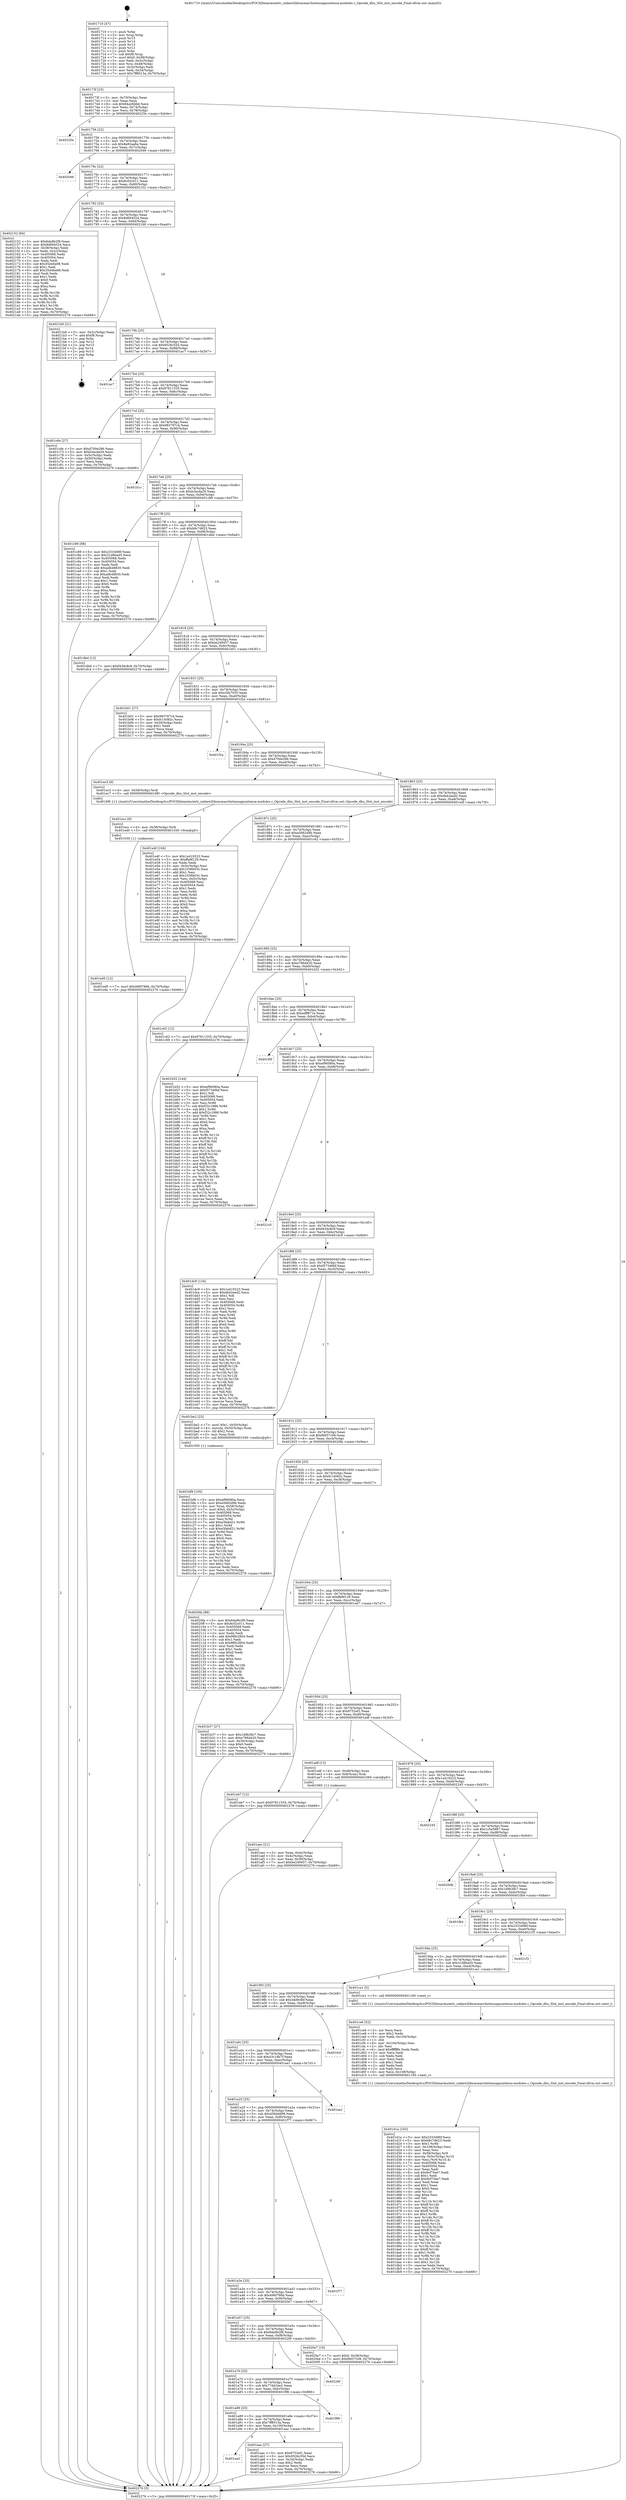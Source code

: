 digraph "0x401710" {
  label = "0x401710 (/mnt/c/Users/mathe/Desktop/tcc/POCII/binaries/extr_radare2librasmarchxtensagnuxtensa-modules.c_Opcode_dhu_Slot_inst_encode_Final-ollvm.out::main(0))"
  labelloc = "t"
  node[shape=record]

  Entry [label="",width=0.3,height=0.3,shape=circle,fillcolor=black,style=filled]
  "0x40173f" [label="{
     0x40173f [23]\l
     | [instrs]\l
     &nbsp;&nbsp;0x40173f \<+3\>: mov -0x70(%rbp),%eax\l
     &nbsp;&nbsp;0x401742 \<+2\>: mov %eax,%ecx\l
     &nbsp;&nbsp;0x401744 \<+6\>: sub $0x84a26bbd,%ecx\l
     &nbsp;&nbsp;0x40174a \<+3\>: mov %eax,-0x74(%rbp)\l
     &nbsp;&nbsp;0x40174d \<+3\>: mov %ecx,-0x78(%rbp)\l
     &nbsp;&nbsp;0x401750 \<+6\>: je 000000000040225e \<main+0xb4e\>\l
  }"]
  "0x40225e" [label="{
     0x40225e\l
  }", style=dashed]
  "0x401756" [label="{
     0x401756 [22]\l
     | [instrs]\l
     &nbsp;&nbsp;0x401756 \<+5\>: jmp 000000000040175b \<main+0x4b\>\l
     &nbsp;&nbsp;0x40175b \<+3\>: mov -0x74(%rbp),%eax\l
     &nbsp;&nbsp;0x40175e \<+5\>: sub $0x8a92aa8a,%eax\l
     &nbsp;&nbsp;0x401763 \<+3\>: mov %eax,-0x7c(%rbp)\l
     &nbsp;&nbsp;0x401766 \<+6\>: je 0000000000402046 \<main+0x936\>\l
  }"]
  Exit [label="",width=0.3,height=0.3,shape=circle,fillcolor=black,style=filled,peripheries=2]
  "0x402046" [label="{
     0x402046\l
  }", style=dashed]
  "0x40176c" [label="{
     0x40176c [22]\l
     | [instrs]\l
     &nbsp;&nbsp;0x40176c \<+5\>: jmp 0000000000401771 \<main+0x61\>\l
     &nbsp;&nbsp;0x401771 \<+3\>: mov -0x74(%rbp),%eax\l
     &nbsp;&nbsp;0x401774 \<+5\>: sub $0x8c02c011,%eax\l
     &nbsp;&nbsp;0x401779 \<+3\>: mov %eax,-0x80(%rbp)\l
     &nbsp;&nbsp;0x40177c \<+6\>: je 0000000000402152 \<main+0xa42\>\l
  }"]
  "0x401ed5" [label="{
     0x401ed5 [12]\l
     | [instrs]\l
     &nbsp;&nbsp;0x401ed5 \<+7\>: movl $0x496f786b,-0x70(%rbp)\l
     &nbsp;&nbsp;0x401edc \<+5\>: jmp 0000000000402276 \<main+0xb66\>\l
  }"]
  "0x402152" [label="{
     0x402152 [94]\l
     | [instrs]\l
     &nbsp;&nbsp;0x402152 \<+5\>: mov $0x6da9b2f9,%eax\l
     &nbsp;&nbsp;0x402157 \<+5\>: mov $0x8d694524,%ecx\l
     &nbsp;&nbsp;0x40215c \<+3\>: mov -0x38(%rbp),%edx\l
     &nbsp;&nbsp;0x40215f \<+3\>: mov %edx,-0x2c(%rbp)\l
     &nbsp;&nbsp;0x402162 \<+7\>: mov 0x405068,%edx\l
     &nbsp;&nbsp;0x402169 \<+7\>: mov 0x405054,%esi\l
     &nbsp;&nbsp;0x402170 \<+2\>: mov %edx,%edi\l
     &nbsp;&nbsp;0x402172 \<+6\>: sub $0x35d46a98,%edi\l
     &nbsp;&nbsp;0x402178 \<+3\>: sub $0x1,%edi\l
     &nbsp;&nbsp;0x40217b \<+6\>: add $0x35d46a98,%edi\l
     &nbsp;&nbsp;0x402181 \<+3\>: imul %edi,%edx\l
     &nbsp;&nbsp;0x402184 \<+3\>: and $0x1,%edx\l
     &nbsp;&nbsp;0x402187 \<+3\>: cmp $0x0,%edx\l
     &nbsp;&nbsp;0x40218a \<+4\>: sete %r8b\l
     &nbsp;&nbsp;0x40218e \<+3\>: cmp $0xa,%esi\l
     &nbsp;&nbsp;0x402191 \<+4\>: setl %r9b\l
     &nbsp;&nbsp;0x402195 \<+3\>: mov %r8b,%r10b\l
     &nbsp;&nbsp;0x402198 \<+3\>: and %r9b,%r10b\l
     &nbsp;&nbsp;0x40219b \<+3\>: xor %r9b,%r8b\l
     &nbsp;&nbsp;0x40219e \<+3\>: or %r8b,%r10b\l
     &nbsp;&nbsp;0x4021a1 \<+4\>: test $0x1,%r10b\l
     &nbsp;&nbsp;0x4021a5 \<+3\>: cmovne %ecx,%eax\l
     &nbsp;&nbsp;0x4021a8 \<+3\>: mov %eax,-0x70(%rbp)\l
     &nbsp;&nbsp;0x4021ab \<+5\>: jmp 0000000000402276 \<main+0xb66\>\l
  }"]
  "0x401782" [label="{
     0x401782 [25]\l
     | [instrs]\l
     &nbsp;&nbsp;0x401782 \<+5\>: jmp 0000000000401787 \<main+0x77\>\l
     &nbsp;&nbsp;0x401787 \<+3\>: mov -0x74(%rbp),%eax\l
     &nbsp;&nbsp;0x40178a \<+5\>: sub $0x8d694524,%eax\l
     &nbsp;&nbsp;0x40178f \<+6\>: mov %eax,-0x84(%rbp)\l
     &nbsp;&nbsp;0x401795 \<+6\>: je 00000000004021b0 \<main+0xaa0\>\l
  }"]
  "0x401ecc" [label="{
     0x401ecc [9]\l
     | [instrs]\l
     &nbsp;&nbsp;0x401ecc \<+4\>: mov -0x58(%rbp),%rdi\l
     &nbsp;&nbsp;0x401ed0 \<+5\>: call 0000000000401030 \<free@plt\>\l
     | [calls]\l
     &nbsp;&nbsp;0x401030 \{1\} (unknown)\l
  }"]
  "0x4021b0" [label="{
     0x4021b0 [21]\l
     | [instrs]\l
     &nbsp;&nbsp;0x4021b0 \<+3\>: mov -0x2c(%rbp),%eax\l
     &nbsp;&nbsp;0x4021b3 \<+7\>: add $0xf8,%rsp\l
     &nbsp;&nbsp;0x4021ba \<+1\>: pop %rbx\l
     &nbsp;&nbsp;0x4021bb \<+2\>: pop %r12\l
     &nbsp;&nbsp;0x4021bd \<+2\>: pop %r13\l
     &nbsp;&nbsp;0x4021bf \<+2\>: pop %r14\l
     &nbsp;&nbsp;0x4021c1 \<+2\>: pop %r15\l
     &nbsp;&nbsp;0x4021c3 \<+1\>: pop %rbp\l
     &nbsp;&nbsp;0x4021c4 \<+1\>: ret\l
  }"]
  "0x40179b" [label="{
     0x40179b [25]\l
     | [instrs]\l
     &nbsp;&nbsp;0x40179b \<+5\>: jmp 00000000004017a0 \<main+0x90\>\l
     &nbsp;&nbsp;0x4017a0 \<+3\>: mov -0x74(%rbp),%eax\l
     &nbsp;&nbsp;0x4017a3 \<+5\>: sub $0x9526c55d,%eax\l
     &nbsp;&nbsp;0x4017a8 \<+6\>: mov %eax,-0x88(%rbp)\l
     &nbsp;&nbsp;0x4017ae \<+6\>: je 0000000000401ac7 \<main+0x3b7\>\l
  }"]
  "0x401d1a" [label="{
     0x401d1a [163]\l
     | [instrs]\l
     &nbsp;&nbsp;0x401d1a \<+5\>: mov $0x2333496f,%ecx\l
     &nbsp;&nbsp;0x401d1f \<+5\>: mov $0xb8c7d623,%edx\l
     &nbsp;&nbsp;0x401d24 \<+3\>: mov $0x1,%r8b\l
     &nbsp;&nbsp;0x401d27 \<+6\>: mov -0x108(%rbp),%esi\l
     &nbsp;&nbsp;0x401d2d \<+3\>: imul %eax,%esi\l
     &nbsp;&nbsp;0x401d30 \<+4\>: mov -0x58(%rbp),%r9\l
     &nbsp;&nbsp;0x401d34 \<+4\>: movslq -0x5c(%rbp),%r10\l
     &nbsp;&nbsp;0x401d38 \<+4\>: mov %esi,(%r9,%r10,4)\l
     &nbsp;&nbsp;0x401d3c \<+7\>: mov 0x405068,%eax\l
     &nbsp;&nbsp;0x401d43 \<+7\>: mov 0x405054,%esi\l
     &nbsp;&nbsp;0x401d4a \<+2\>: mov %eax,%edi\l
     &nbsp;&nbsp;0x401d4c \<+6\>: sub $0x9cf75ee7,%edi\l
     &nbsp;&nbsp;0x401d52 \<+3\>: sub $0x1,%edi\l
     &nbsp;&nbsp;0x401d55 \<+6\>: add $0x9cf75ee7,%edi\l
     &nbsp;&nbsp;0x401d5b \<+3\>: imul %edi,%eax\l
     &nbsp;&nbsp;0x401d5e \<+3\>: and $0x1,%eax\l
     &nbsp;&nbsp;0x401d61 \<+3\>: cmp $0x0,%eax\l
     &nbsp;&nbsp;0x401d64 \<+4\>: sete %r11b\l
     &nbsp;&nbsp;0x401d68 \<+3\>: cmp $0xa,%esi\l
     &nbsp;&nbsp;0x401d6b \<+3\>: setl %bl\l
     &nbsp;&nbsp;0x401d6e \<+3\>: mov %r11b,%r14b\l
     &nbsp;&nbsp;0x401d71 \<+4\>: xor $0xff,%r14b\l
     &nbsp;&nbsp;0x401d75 \<+3\>: mov %bl,%r15b\l
     &nbsp;&nbsp;0x401d78 \<+4\>: xor $0xff,%r15b\l
     &nbsp;&nbsp;0x401d7c \<+4\>: xor $0x1,%r8b\l
     &nbsp;&nbsp;0x401d80 \<+3\>: mov %r14b,%r12b\l
     &nbsp;&nbsp;0x401d83 \<+4\>: and $0xff,%r12b\l
     &nbsp;&nbsp;0x401d87 \<+3\>: and %r8b,%r11b\l
     &nbsp;&nbsp;0x401d8a \<+3\>: mov %r15b,%r13b\l
     &nbsp;&nbsp;0x401d8d \<+4\>: and $0xff,%r13b\l
     &nbsp;&nbsp;0x401d91 \<+3\>: and %r8b,%bl\l
     &nbsp;&nbsp;0x401d94 \<+3\>: or %r11b,%r12b\l
     &nbsp;&nbsp;0x401d97 \<+3\>: or %bl,%r13b\l
     &nbsp;&nbsp;0x401d9a \<+3\>: xor %r13b,%r12b\l
     &nbsp;&nbsp;0x401d9d \<+3\>: or %r15b,%r14b\l
     &nbsp;&nbsp;0x401da0 \<+4\>: xor $0xff,%r14b\l
     &nbsp;&nbsp;0x401da4 \<+4\>: or $0x1,%r8b\l
     &nbsp;&nbsp;0x401da8 \<+3\>: and %r8b,%r14b\l
     &nbsp;&nbsp;0x401dab \<+3\>: or %r14b,%r12b\l
     &nbsp;&nbsp;0x401dae \<+4\>: test $0x1,%r12b\l
     &nbsp;&nbsp;0x401db2 \<+3\>: cmovne %edx,%ecx\l
     &nbsp;&nbsp;0x401db5 \<+3\>: mov %ecx,-0x70(%rbp)\l
     &nbsp;&nbsp;0x401db8 \<+5\>: jmp 0000000000402276 \<main+0xb66\>\l
  }"]
  "0x401ac7" [label="{
     0x401ac7\l
  }", style=dashed]
  "0x4017b4" [label="{
     0x4017b4 [25]\l
     | [instrs]\l
     &nbsp;&nbsp;0x4017b4 \<+5\>: jmp 00000000004017b9 \<main+0xa9\>\l
     &nbsp;&nbsp;0x4017b9 \<+3\>: mov -0x74(%rbp),%eax\l
     &nbsp;&nbsp;0x4017bc \<+5\>: sub $0x97811535,%eax\l
     &nbsp;&nbsp;0x4017c1 \<+6\>: mov %eax,-0x8c(%rbp)\l
     &nbsp;&nbsp;0x4017c7 \<+6\>: je 0000000000401c6e \<main+0x55e\>\l
  }"]
  "0x401ce6" [label="{
     0x401ce6 [52]\l
     | [instrs]\l
     &nbsp;&nbsp;0x401ce6 \<+2\>: xor %ecx,%ecx\l
     &nbsp;&nbsp;0x401ce8 \<+5\>: mov $0x2,%edx\l
     &nbsp;&nbsp;0x401ced \<+6\>: mov %edx,-0x104(%rbp)\l
     &nbsp;&nbsp;0x401cf3 \<+1\>: cltd\l
     &nbsp;&nbsp;0x401cf4 \<+6\>: mov -0x104(%rbp),%esi\l
     &nbsp;&nbsp;0x401cfa \<+2\>: idiv %esi\l
     &nbsp;&nbsp;0x401cfc \<+6\>: imul $0xfffffffe,%edx,%edx\l
     &nbsp;&nbsp;0x401d02 \<+2\>: mov %ecx,%edi\l
     &nbsp;&nbsp;0x401d04 \<+2\>: sub %edx,%edi\l
     &nbsp;&nbsp;0x401d06 \<+2\>: mov %ecx,%edx\l
     &nbsp;&nbsp;0x401d08 \<+3\>: sub $0x1,%edx\l
     &nbsp;&nbsp;0x401d0b \<+2\>: add %edx,%edi\l
     &nbsp;&nbsp;0x401d0d \<+2\>: sub %edi,%ecx\l
     &nbsp;&nbsp;0x401d0f \<+6\>: mov %ecx,-0x108(%rbp)\l
     &nbsp;&nbsp;0x401d15 \<+5\>: call 0000000000401160 \<next_i\>\l
     | [calls]\l
     &nbsp;&nbsp;0x401160 \{1\} (/mnt/c/Users/mathe/Desktop/tcc/POCII/binaries/extr_radare2librasmarchxtensagnuxtensa-modules.c_Opcode_dhu_Slot_inst_encode_Final-ollvm.out::next_i)\l
  }"]
  "0x401c6e" [label="{
     0x401c6e [27]\l
     | [instrs]\l
     &nbsp;&nbsp;0x401c6e \<+5\>: mov $0xd700e286,%eax\l
     &nbsp;&nbsp;0x401c73 \<+5\>: mov $0xb3acda29,%ecx\l
     &nbsp;&nbsp;0x401c78 \<+3\>: mov -0x5c(%rbp),%edx\l
     &nbsp;&nbsp;0x401c7b \<+3\>: cmp -0x50(%rbp),%edx\l
     &nbsp;&nbsp;0x401c7e \<+3\>: cmovl %ecx,%eax\l
     &nbsp;&nbsp;0x401c81 \<+3\>: mov %eax,-0x70(%rbp)\l
     &nbsp;&nbsp;0x401c84 \<+5\>: jmp 0000000000402276 \<main+0xb66\>\l
  }"]
  "0x4017cd" [label="{
     0x4017cd [25]\l
     | [instrs]\l
     &nbsp;&nbsp;0x4017cd \<+5\>: jmp 00000000004017d2 \<main+0xc2\>\l
     &nbsp;&nbsp;0x4017d2 \<+3\>: mov -0x74(%rbp),%eax\l
     &nbsp;&nbsp;0x4017d5 \<+5\>: sub $0x983787c4,%eax\l
     &nbsp;&nbsp;0x4017da \<+6\>: mov %eax,-0x90(%rbp)\l
     &nbsp;&nbsp;0x4017e0 \<+6\>: je 0000000000401b1c \<main+0x40c\>\l
  }"]
  "0x401bf9" [label="{
     0x401bf9 [105]\l
     | [instrs]\l
     &nbsp;&nbsp;0x401bf9 \<+5\>: mov $0xef96080a,%ecx\l
     &nbsp;&nbsp;0x401bfe \<+5\>: mov $0xe5682d9b,%edx\l
     &nbsp;&nbsp;0x401c03 \<+4\>: mov %rax,-0x58(%rbp)\l
     &nbsp;&nbsp;0x401c07 \<+7\>: movl $0x0,-0x5c(%rbp)\l
     &nbsp;&nbsp;0x401c0e \<+7\>: mov 0x405068,%esi\l
     &nbsp;&nbsp;0x401c15 \<+8\>: mov 0x405054,%r8d\l
     &nbsp;&nbsp;0x401c1d \<+3\>: mov %esi,%r9d\l
     &nbsp;&nbsp;0x401c20 \<+7\>: add $0xe3fabd21,%r9d\l
     &nbsp;&nbsp;0x401c27 \<+4\>: sub $0x1,%r9d\l
     &nbsp;&nbsp;0x401c2b \<+7\>: sub $0xe3fabd21,%r9d\l
     &nbsp;&nbsp;0x401c32 \<+4\>: imul %r9d,%esi\l
     &nbsp;&nbsp;0x401c36 \<+3\>: and $0x1,%esi\l
     &nbsp;&nbsp;0x401c39 \<+3\>: cmp $0x0,%esi\l
     &nbsp;&nbsp;0x401c3c \<+4\>: sete %r10b\l
     &nbsp;&nbsp;0x401c40 \<+4\>: cmp $0xa,%r8d\l
     &nbsp;&nbsp;0x401c44 \<+4\>: setl %r11b\l
     &nbsp;&nbsp;0x401c48 \<+3\>: mov %r10b,%bl\l
     &nbsp;&nbsp;0x401c4b \<+3\>: and %r11b,%bl\l
     &nbsp;&nbsp;0x401c4e \<+3\>: xor %r11b,%r10b\l
     &nbsp;&nbsp;0x401c51 \<+3\>: or %r10b,%bl\l
     &nbsp;&nbsp;0x401c54 \<+3\>: test $0x1,%bl\l
     &nbsp;&nbsp;0x401c57 \<+3\>: cmovne %edx,%ecx\l
     &nbsp;&nbsp;0x401c5a \<+3\>: mov %ecx,-0x70(%rbp)\l
     &nbsp;&nbsp;0x401c5d \<+5\>: jmp 0000000000402276 \<main+0xb66\>\l
  }"]
  "0x401b1c" [label="{
     0x401b1c\l
  }", style=dashed]
  "0x4017e6" [label="{
     0x4017e6 [25]\l
     | [instrs]\l
     &nbsp;&nbsp;0x4017e6 \<+5\>: jmp 00000000004017eb \<main+0xdb\>\l
     &nbsp;&nbsp;0x4017eb \<+3\>: mov -0x74(%rbp),%eax\l
     &nbsp;&nbsp;0x4017ee \<+5\>: sub $0xb3acda29,%eax\l
     &nbsp;&nbsp;0x4017f3 \<+6\>: mov %eax,-0x94(%rbp)\l
     &nbsp;&nbsp;0x4017f9 \<+6\>: je 0000000000401c89 \<main+0x579\>\l
  }"]
  "0x401aec" [label="{
     0x401aec [21]\l
     | [instrs]\l
     &nbsp;&nbsp;0x401aec \<+3\>: mov %eax,-0x4c(%rbp)\l
     &nbsp;&nbsp;0x401aef \<+3\>: mov -0x4c(%rbp),%eax\l
     &nbsp;&nbsp;0x401af2 \<+3\>: mov %eax,-0x30(%rbp)\l
     &nbsp;&nbsp;0x401af5 \<+7\>: movl $0xbe249457,-0x70(%rbp)\l
     &nbsp;&nbsp;0x401afc \<+5\>: jmp 0000000000402276 \<main+0xb66\>\l
  }"]
  "0x401c89" [label="{
     0x401c89 [88]\l
     | [instrs]\l
     &nbsp;&nbsp;0x401c89 \<+5\>: mov $0x2333496f,%eax\l
     &nbsp;&nbsp;0x401c8e \<+5\>: mov $0x31d8ba45,%ecx\l
     &nbsp;&nbsp;0x401c93 \<+7\>: mov 0x405068,%edx\l
     &nbsp;&nbsp;0x401c9a \<+7\>: mov 0x405054,%esi\l
     &nbsp;&nbsp;0x401ca1 \<+2\>: mov %edx,%edi\l
     &nbsp;&nbsp;0x401ca3 \<+6\>: add $0xadb48830,%edi\l
     &nbsp;&nbsp;0x401ca9 \<+3\>: sub $0x1,%edi\l
     &nbsp;&nbsp;0x401cac \<+6\>: sub $0xadb48830,%edi\l
     &nbsp;&nbsp;0x401cb2 \<+3\>: imul %edi,%edx\l
     &nbsp;&nbsp;0x401cb5 \<+3\>: and $0x1,%edx\l
     &nbsp;&nbsp;0x401cb8 \<+3\>: cmp $0x0,%edx\l
     &nbsp;&nbsp;0x401cbb \<+4\>: sete %r8b\l
     &nbsp;&nbsp;0x401cbf \<+3\>: cmp $0xa,%esi\l
     &nbsp;&nbsp;0x401cc2 \<+4\>: setl %r9b\l
     &nbsp;&nbsp;0x401cc6 \<+3\>: mov %r8b,%r10b\l
     &nbsp;&nbsp;0x401cc9 \<+3\>: and %r9b,%r10b\l
     &nbsp;&nbsp;0x401ccc \<+3\>: xor %r9b,%r8b\l
     &nbsp;&nbsp;0x401ccf \<+3\>: or %r8b,%r10b\l
     &nbsp;&nbsp;0x401cd2 \<+4\>: test $0x1,%r10b\l
     &nbsp;&nbsp;0x401cd6 \<+3\>: cmovne %ecx,%eax\l
     &nbsp;&nbsp;0x401cd9 \<+3\>: mov %eax,-0x70(%rbp)\l
     &nbsp;&nbsp;0x401cdc \<+5\>: jmp 0000000000402276 \<main+0xb66\>\l
  }"]
  "0x4017ff" [label="{
     0x4017ff [25]\l
     | [instrs]\l
     &nbsp;&nbsp;0x4017ff \<+5\>: jmp 0000000000401804 \<main+0xf4\>\l
     &nbsp;&nbsp;0x401804 \<+3\>: mov -0x74(%rbp),%eax\l
     &nbsp;&nbsp;0x401807 \<+5\>: sub $0xb8c7d623,%eax\l
     &nbsp;&nbsp;0x40180c \<+6\>: mov %eax,-0x98(%rbp)\l
     &nbsp;&nbsp;0x401812 \<+6\>: je 0000000000401dbd \<main+0x6ad\>\l
  }"]
  "0x401710" [label="{
     0x401710 [47]\l
     | [instrs]\l
     &nbsp;&nbsp;0x401710 \<+1\>: push %rbp\l
     &nbsp;&nbsp;0x401711 \<+3\>: mov %rsp,%rbp\l
     &nbsp;&nbsp;0x401714 \<+2\>: push %r15\l
     &nbsp;&nbsp;0x401716 \<+2\>: push %r14\l
     &nbsp;&nbsp;0x401718 \<+2\>: push %r13\l
     &nbsp;&nbsp;0x40171a \<+2\>: push %r12\l
     &nbsp;&nbsp;0x40171c \<+1\>: push %rbx\l
     &nbsp;&nbsp;0x40171d \<+7\>: sub $0xf8,%rsp\l
     &nbsp;&nbsp;0x401724 \<+7\>: movl $0x0,-0x38(%rbp)\l
     &nbsp;&nbsp;0x40172b \<+3\>: mov %edi,-0x3c(%rbp)\l
     &nbsp;&nbsp;0x40172e \<+4\>: mov %rsi,-0x48(%rbp)\l
     &nbsp;&nbsp;0x401732 \<+3\>: mov -0x3c(%rbp),%edi\l
     &nbsp;&nbsp;0x401735 \<+3\>: mov %edi,-0x34(%rbp)\l
     &nbsp;&nbsp;0x401738 \<+7\>: movl $0x7ff8013a,-0x70(%rbp)\l
  }"]
  "0x401dbd" [label="{
     0x401dbd [12]\l
     | [instrs]\l
     &nbsp;&nbsp;0x401dbd \<+7\>: movl $0xf43dc8c9,-0x70(%rbp)\l
     &nbsp;&nbsp;0x401dc4 \<+5\>: jmp 0000000000402276 \<main+0xb66\>\l
  }"]
  "0x401818" [label="{
     0x401818 [25]\l
     | [instrs]\l
     &nbsp;&nbsp;0x401818 \<+5\>: jmp 000000000040181d \<main+0x10d\>\l
     &nbsp;&nbsp;0x40181d \<+3\>: mov -0x74(%rbp),%eax\l
     &nbsp;&nbsp;0x401820 \<+5\>: sub $0xbe249457,%eax\l
     &nbsp;&nbsp;0x401825 \<+6\>: mov %eax,-0x9c(%rbp)\l
     &nbsp;&nbsp;0x40182b \<+6\>: je 0000000000401b01 \<main+0x3f1\>\l
  }"]
  "0x402276" [label="{
     0x402276 [5]\l
     | [instrs]\l
     &nbsp;&nbsp;0x402276 \<+5\>: jmp 000000000040173f \<main+0x2f\>\l
  }"]
  "0x401b01" [label="{
     0x401b01 [27]\l
     | [instrs]\l
     &nbsp;&nbsp;0x401b01 \<+5\>: mov $0x983787c4,%eax\l
     &nbsp;&nbsp;0x401b06 \<+5\>: mov $0xfc14082c,%ecx\l
     &nbsp;&nbsp;0x401b0b \<+3\>: mov -0x30(%rbp),%edx\l
     &nbsp;&nbsp;0x401b0e \<+3\>: cmp $0x1,%edx\l
     &nbsp;&nbsp;0x401b11 \<+3\>: cmovl %ecx,%eax\l
     &nbsp;&nbsp;0x401b14 \<+3\>: mov %eax,-0x70(%rbp)\l
     &nbsp;&nbsp;0x401b17 \<+5\>: jmp 0000000000402276 \<main+0xb66\>\l
  }"]
  "0x401831" [label="{
     0x401831 [25]\l
     | [instrs]\l
     &nbsp;&nbsp;0x401831 \<+5\>: jmp 0000000000401836 \<main+0x126\>\l
     &nbsp;&nbsp;0x401836 \<+3\>: mov -0x74(%rbp),%eax\l
     &nbsp;&nbsp;0x401839 \<+5\>: sub $0xc5fa7035,%eax\l
     &nbsp;&nbsp;0x40183e \<+6\>: mov %eax,-0xa0(%rbp)\l
     &nbsp;&nbsp;0x401844 \<+6\>: je 0000000000401f2a \<main+0x81a\>\l
  }"]
  "0x401aa2" [label="{
     0x401aa2\l
  }", style=dashed]
  "0x401f2a" [label="{
     0x401f2a\l
  }", style=dashed]
  "0x40184a" [label="{
     0x40184a [25]\l
     | [instrs]\l
     &nbsp;&nbsp;0x40184a \<+5\>: jmp 000000000040184f \<main+0x13f\>\l
     &nbsp;&nbsp;0x40184f \<+3\>: mov -0x74(%rbp),%eax\l
     &nbsp;&nbsp;0x401852 \<+5\>: sub $0xd700e286,%eax\l
     &nbsp;&nbsp;0x401857 \<+6\>: mov %eax,-0xa4(%rbp)\l
     &nbsp;&nbsp;0x40185d \<+6\>: je 0000000000401ec3 \<main+0x7b3\>\l
  }"]
  "0x401aac" [label="{
     0x401aac [27]\l
     | [instrs]\l
     &nbsp;&nbsp;0x401aac \<+5\>: mov $0x8752ef1,%eax\l
     &nbsp;&nbsp;0x401ab1 \<+5\>: mov $0x9526c55d,%ecx\l
     &nbsp;&nbsp;0x401ab6 \<+3\>: mov -0x34(%rbp),%edx\l
     &nbsp;&nbsp;0x401ab9 \<+3\>: cmp $0x2,%edx\l
     &nbsp;&nbsp;0x401abc \<+3\>: cmovne %ecx,%eax\l
     &nbsp;&nbsp;0x401abf \<+3\>: mov %eax,-0x70(%rbp)\l
     &nbsp;&nbsp;0x401ac2 \<+5\>: jmp 0000000000402276 \<main+0xb66\>\l
  }"]
  "0x401ec3" [label="{
     0x401ec3 [9]\l
     | [instrs]\l
     &nbsp;&nbsp;0x401ec3 \<+4\>: mov -0x58(%rbp),%rdi\l
     &nbsp;&nbsp;0x401ec7 \<+5\>: call 00000000004016f0 \<Opcode_dhu_Slot_inst_encode\>\l
     | [calls]\l
     &nbsp;&nbsp;0x4016f0 \{1\} (/mnt/c/Users/mathe/Desktop/tcc/POCII/binaries/extr_radare2librasmarchxtensagnuxtensa-modules.c_Opcode_dhu_Slot_inst_encode_Final-ollvm.out::Opcode_dhu_Slot_inst_encode)\l
  }"]
  "0x401863" [label="{
     0x401863 [25]\l
     | [instrs]\l
     &nbsp;&nbsp;0x401863 \<+5\>: jmp 0000000000401868 \<main+0x158\>\l
     &nbsp;&nbsp;0x401868 \<+3\>: mov -0x74(%rbp),%eax\l
     &nbsp;&nbsp;0x40186b \<+5\>: sub $0xdb42eed2,%eax\l
     &nbsp;&nbsp;0x401870 \<+6\>: mov %eax,-0xa8(%rbp)\l
     &nbsp;&nbsp;0x401876 \<+6\>: je 0000000000401e4f \<main+0x73f\>\l
  }"]
  "0x401a89" [label="{
     0x401a89 [25]\l
     | [instrs]\l
     &nbsp;&nbsp;0x401a89 \<+5\>: jmp 0000000000401a8e \<main+0x37e\>\l
     &nbsp;&nbsp;0x401a8e \<+3\>: mov -0x74(%rbp),%eax\l
     &nbsp;&nbsp;0x401a91 \<+5\>: sub $0x7ff8013a,%eax\l
     &nbsp;&nbsp;0x401a96 \<+6\>: mov %eax,-0x100(%rbp)\l
     &nbsp;&nbsp;0x401a9c \<+6\>: je 0000000000401aac \<main+0x39c\>\l
  }"]
  "0x401e4f" [label="{
     0x401e4f [104]\l
     | [instrs]\l
     &nbsp;&nbsp;0x401e4f \<+5\>: mov $0x1a419223,%eax\l
     &nbsp;&nbsp;0x401e54 \<+5\>: mov $0xffa9f129,%ecx\l
     &nbsp;&nbsp;0x401e59 \<+2\>: xor %edx,%edx\l
     &nbsp;&nbsp;0x401e5b \<+3\>: mov -0x5c(%rbp),%esi\l
     &nbsp;&nbsp;0x401e5e \<+6\>: add $0x1036b03c,%esi\l
     &nbsp;&nbsp;0x401e64 \<+3\>: add $0x1,%esi\l
     &nbsp;&nbsp;0x401e67 \<+6\>: sub $0x1036b03c,%esi\l
     &nbsp;&nbsp;0x401e6d \<+3\>: mov %esi,-0x5c(%rbp)\l
     &nbsp;&nbsp;0x401e70 \<+7\>: mov 0x405068,%esi\l
     &nbsp;&nbsp;0x401e77 \<+7\>: mov 0x405054,%edi\l
     &nbsp;&nbsp;0x401e7e \<+3\>: sub $0x1,%edx\l
     &nbsp;&nbsp;0x401e81 \<+3\>: mov %esi,%r8d\l
     &nbsp;&nbsp;0x401e84 \<+3\>: add %edx,%r8d\l
     &nbsp;&nbsp;0x401e87 \<+4\>: imul %r8d,%esi\l
     &nbsp;&nbsp;0x401e8b \<+3\>: and $0x1,%esi\l
     &nbsp;&nbsp;0x401e8e \<+3\>: cmp $0x0,%esi\l
     &nbsp;&nbsp;0x401e91 \<+4\>: sete %r9b\l
     &nbsp;&nbsp;0x401e95 \<+3\>: cmp $0xa,%edi\l
     &nbsp;&nbsp;0x401e98 \<+4\>: setl %r10b\l
     &nbsp;&nbsp;0x401e9c \<+3\>: mov %r9b,%r11b\l
     &nbsp;&nbsp;0x401e9f \<+3\>: and %r10b,%r11b\l
     &nbsp;&nbsp;0x401ea2 \<+3\>: xor %r10b,%r9b\l
     &nbsp;&nbsp;0x401ea5 \<+3\>: or %r9b,%r11b\l
     &nbsp;&nbsp;0x401ea8 \<+4\>: test $0x1,%r11b\l
     &nbsp;&nbsp;0x401eac \<+3\>: cmovne %ecx,%eax\l
     &nbsp;&nbsp;0x401eaf \<+3\>: mov %eax,-0x70(%rbp)\l
     &nbsp;&nbsp;0x401eb2 \<+5\>: jmp 0000000000402276 \<main+0xb66\>\l
  }"]
  "0x40187c" [label="{
     0x40187c [25]\l
     | [instrs]\l
     &nbsp;&nbsp;0x40187c \<+5\>: jmp 0000000000401881 \<main+0x171\>\l
     &nbsp;&nbsp;0x401881 \<+3\>: mov -0x74(%rbp),%eax\l
     &nbsp;&nbsp;0x401884 \<+5\>: sub $0xe5682d9b,%eax\l
     &nbsp;&nbsp;0x401889 \<+6\>: mov %eax,-0xac(%rbp)\l
     &nbsp;&nbsp;0x40188f \<+6\>: je 0000000000401c62 \<main+0x552\>\l
  }"]
  "0x401f96" [label="{
     0x401f96\l
  }", style=dashed]
  "0x401c62" [label="{
     0x401c62 [12]\l
     | [instrs]\l
     &nbsp;&nbsp;0x401c62 \<+7\>: movl $0x97811535,-0x70(%rbp)\l
     &nbsp;&nbsp;0x401c69 \<+5\>: jmp 0000000000402276 \<main+0xb66\>\l
  }"]
  "0x401895" [label="{
     0x401895 [25]\l
     | [instrs]\l
     &nbsp;&nbsp;0x401895 \<+5\>: jmp 000000000040189a \<main+0x18a\>\l
     &nbsp;&nbsp;0x40189a \<+3\>: mov -0x74(%rbp),%eax\l
     &nbsp;&nbsp;0x40189d \<+5\>: sub $0xe786d420,%eax\l
     &nbsp;&nbsp;0x4018a2 \<+6\>: mov %eax,-0xb0(%rbp)\l
     &nbsp;&nbsp;0x4018a8 \<+6\>: je 0000000000401b52 \<main+0x442\>\l
  }"]
  "0x401a70" [label="{
     0x401a70 [25]\l
     | [instrs]\l
     &nbsp;&nbsp;0x401a70 \<+5\>: jmp 0000000000401a75 \<main+0x365\>\l
     &nbsp;&nbsp;0x401a75 \<+3\>: mov -0x74(%rbp),%eax\l
     &nbsp;&nbsp;0x401a78 \<+5\>: sub $0x77dd1be2,%eax\l
     &nbsp;&nbsp;0x401a7d \<+6\>: mov %eax,-0xfc(%rbp)\l
     &nbsp;&nbsp;0x401a83 \<+6\>: je 0000000000401f96 \<main+0x886\>\l
  }"]
  "0x401b52" [label="{
     0x401b52 [144]\l
     | [instrs]\l
     &nbsp;&nbsp;0x401b52 \<+5\>: mov $0xef96080a,%eax\l
     &nbsp;&nbsp;0x401b57 \<+5\>: mov $0xf57346bf,%ecx\l
     &nbsp;&nbsp;0x401b5c \<+2\>: mov $0x1,%dl\l
     &nbsp;&nbsp;0x401b5e \<+7\>: mov 0x405068,%esi\l
     &nbsp;&nbsp;0x401b65 \<+7\>: mov 0x405054,%edi\l
     &nbsp;&nbsp;0x401b6c \<+3\>: mov %esi,%r8d\l
     &nbsp;&nbsp;0x401b6f \<+7\>: sub $0xf32c1886,%r8d\l
     &nbsp;&nbsp;0x401b76 \<+4\>: sub $0x1,%r8d\l
     &nbsp;&nbsp;0x401b7a \<+7\>: add $0xf32c1886,%r8d\l
     &nbsp;&nbsp;0x401b81 \<+4\>: imul %r8d,%esi\l
     &nbsp;&nbsp;0x401b85 \<+3\>: and $0x1,%esi\l
     &nbsp;&nbsp;0x401b88 \<+3\>: cmp $0x0,%esi\l
     &nbsp;&nbsp;0x401b8b \<+4\>: sete %r9b\l
     &nbsp;&nbsp;0x401b8f \<+3\>: cmp $0xa,%edi\l
     &nbsp;&nbsp;0x401b92 \<+4\>: setl %r10b\l
     &nbsp;&nbsp;0x401b96 \<+3\>: mov %r9b,%r11b\l
     &nbsp;&nbsp;0x401b99 \<+4\>: xor $0xff,%r11b\l
     &nbsp;&nbsp;0x401b9d \<+3\>: mov %r10b,%bl\l
     &nbsp;&nbsp;0x401ba0 \<+3\>: xor $0xff,%bl\l
     &nbsp;&nbsp;0x401ba3 \<+3\>: xor $0x1,%dl\l
     &nbsp;&nbsp;0x401ba6 \<+3\>: mov %r11b,%r14b\l
     &nbsp;&nbsp;0x401ba9 \<+4\>: and $0xff,%r14b\l
     &nbsp;&nbsp;0x401bad \<+3\>: and %dl,%r9b\l
     &nbsp;&nbsp;0x401bb0 \<+3\>: mov %bl,%r15b\l
     &nbsp;&nbsp;0x401bb3 \<+4\>: and $0xff,%r15b\l
     &nbsp;&nbsp;0x401bb7 \<+3\>: and %dl,%r10b\l
     &nbsp;&nbsp;0x401bba \<+3\>: or %r9b,%r14b\l
     &nbsp;&nbsp;0x401bbd \<+3\>: or %r10b,%r15b\l
     &nbsp;&nbsp;0x401bc0 \<+3\>: xor %r15b,%r14b\l
     &nbsp;&nbsp;0x401bc3 \<+3\>: or %bl,%r11b\l
     &nbsp;&nbsp;0x401bc6 \<+4\>: xor $0xff,%r11b\l
     &nbsp;&nbsp;0x401bca \<+3\>: or $0x1,%dl\l
     &nbsp;&nbsp;0x401bcd \<+3\>: and %dl,%r11b\l
     &nbsp;&nbsp;0x401bd0 \<+3\>: or %r11b,%r14b\l
     &nbsp;&nbsp;0x401bd3 \<+4\>: test $0x1,%r14b\l
     &nbsp;&nbsp;0x401bd7 \<+3\>: cmovne %ecx,%eax\l
     &nbsp;&nbsp;0x401bda \<+3\>: mov %eax,-0x70(%rbp)\l
     &nbsp;&nbsp;0x401bdd \<+5\>: jmp 0000000000402276 \<main+0xb66\>\l
  }"]
  "0x4018ae" [label="{
     0x4018ae [25]\l
     | [instrs]\l
     &nbsp;&nbsp;0x4018ae \<+5\>: jmp 00000000004018b3 \<main+0x1a3\>\l
     &nbsp;&nbsp;0x4018b3 \<+3\>: mov -0x74(%rbp),%eax\l
     &nbsp;&nbsp;0x4018b6 \<+5\>: sub $0xedff871e,%eax\l
     &nbsp;&nbsp;0x4018bb \<+6\>: mov %eax,-0xb4(%rbp)\l
     &nbsp;&nbsp;0x4018c1 \<+6\>: je 0000000000401f0f \<main+0x7ff\>\l
  }"]
  "0x40226f" [label="{
     0x40226f\l
  }", style=dashed]
  "0x401f0f" [label="{
     0x401f0f\l
  }", style=dashed]
  "0x4018c7" [label="{
     0x4018c7 [25]\l
     | [instrs]\l
     &nbsp;&nbsp;0x4018c7 \<+5\>: jmp 00000000004018cc \<main+0x1bc\>\l
     &nbsp;&nbsp;0x4018cc \<+3\>: mov -0x74(%rbp),%eax\l
     &nbsp;&nbsp;0x4018cf \<+5\>: sub $0xef96080a,%eax\l
     &nbsp;&nbsp;0x4018d4 \<+6\>: mov %eax,-0xb8(%rbp)\l
     &nbsp;&nbsp;0x4018da \<+6\>: je 00000000004021c5 \<main+0xab5\>\l
  }"]
  "0x401a57" [label="{
     0x401a57 [25]\l
     | [instrs]\l
     &nbsp;&nbsp;0x401a57 \<+5\>: jmp 0000000000401a5c \<main+0x34c\>\l
     &nbsp;&nbsp;0x401a5c \<+3\>: mov -0x74(%rbp),%eax\l
     &nbsp;&nbsp;0x401a5f \<+5\>: sub $0x6da9b2f9,%eax\l
     &nbsp;&nbsp;0x401a64 \<+6\>: mov %eax,-0xf8(%rbp)\l
     &nbsp;&nbsp;0x401a6a \<+6\>: je 000000000040226f \<main+0xb5f\>\l
  }"]
  "0x4021c5" [label="{
     0x4021c5\l
  }", style=dashed]
  "0x4018e0" [label="{
     0x4018e0 [25]\l
     | [instrs]\l
     &nbsp;&nbsp;0x4018e0 \<+5\>: jmp 00000000004018e5 \<main+0x1d5\>\l
     &nbsp;&nbsp;0x4018e5 \<+3\>: mov -0x74(%rbp),%eax\l
     &nbsp;&nbsp;0x4018e8 \<+5\>: sub $0xf43dc8c9,%eax\l
     &nbsp;&nbsp;0x4018ed \<+6\>: mov %eax,-0xbc(%rbp)\l
     &nbsp;&nbsp;0x4018f3 \<+6\>: je 0000000000401dc9 \<main+0x6b9\>\l
  }"]
  "0x4020e7" [label="{
     0x4020e7 [19]\l
     | [instrs]\l
     &nbsp;&nbsp;0x4020e7 \<+7\>: movl $0x0,-0x38(%rbp)\l
     &nbsp;&nbsp;0x4020ee \<+7\>: movl $0xf6657c08,-0x70(%rbp)\l
     &nbsp;&nbsp;0x4020f5 \<+5\>: jmp 0000000000402276 \<main+0xb66\>\l
  }"]
  "0x401dc9" [label="{
     0x401dc9 [134]\l
     | [instrs]\l
     &nbsp;&nbsp;0x401dc9 \<+5\>: mov $0x1a419223,%eax\l
     &nbsp;&nbsp;0x401dce \<+5\>: mov $0xdb42eed2,%ecx\l
     &nbsp;&nbsp;0x401dd3 \<+2\>: mov $0x1,%dl\l
     &nbsp;&nbsp;0x401dd5 \<+2\>: xor %esi,%esi\l
     &nbsp;&nbsp;0x401dd7 \<+7\>: mov 0x405068,%edi\l
     &nbsp;&nbsp;0x401dde \<+8\>: mov 0x405054,%r8d\l
     &nbsp;&nbsp;0x401de6 \<+3\>: sub $0x1,%esi\l
     &nbsp;&nbsp;0x401de9 \<+3\>: mov %edi,%r9d\l
     &nbsp;&nbsp;0x401dec \<+3\>: add %esi,%r9d\l
     &nbsp;&nbsp;0x401def \<+4\>: imul %r9d,%edi\l
     &nbsp;&nbsp;0x401df3 \<+3\>: and $0x1,%edi\l
     &nbsp;&nbsp;0x401df6 \<+3\>: cmp $0x0,%edi\l
     &nbsp;&nbsp;0x401df9 \<+4\>: sete %r10b\l
     &nbsp;&nbsp;0x401dfd \<+4\>: cmp $0xa,%r8d\l
     &nbsp;&nbsp;0x401e01 \<+4\>: setl %r11b\l
     &nbsp;&nbsp;0x401e05 \<+3\>: mov %r10b,%bl\l
     &nbsp;&nbsp;0x401e08 \<+3\>: xor $0xff,%bl\l
     &nbsp;&nbsp;0x401e0b \<+3\>: mov %r11b,%r14b\l
     &nbsp;&nbsp;0x401e0e \<+4\>: xor $0xff,%r14b\l
     &nbsp;&nbsp;0x401e12 \<+3\>: xor $0x1,%dl\l
     &nbsp;&nbsp;0x401e15 \<+3\>: mov %bl,%r15b\l
     &nbsp;&nbsp;0x401e18 \<+4\>: and $0xff,%r15b\l
     &nbsp;&nbsp;0x401e1c \<+3\>: and %dl,%r10b\l
     &nbsp;&nbsp;0x401e1f \<+3\>: mov %r14b,%r12b\l
     &nbsp;&nbsp;0x401e22 \<+4\>: and $0xff,%r12b\l
     &nbsp;&nbsp;0x401e26 \<+3\>: and %dl,%r11b\l
     &nbsp;&nbsp;0x401e29 \<+3\>: or %r10b,%r15b\l
     &nbsp;&nbsp;0x401e2c \<+3\>: or %r11b,%r12b\l
     &nbsp;&nbsp;0x401e2f \<+3\>: xor %r12b,%r15b\l
     &nbsp;&nbsp;0x401e32 \<+3\>: or %r14b,%bl\l
     &nbsp;&nbsp;0x401e35 \<+3\>: xor $0xff,%bl\l
     &nbsp;&nbsp;0x401e38 \<+3\>: or $0x1,%dl\l
     &nbsp;&nbsp;0x401e3b \<+2\>: and %dl,%bl\l
     &nbsp;&nbsp;0x401e3d \<+3\>: or %bl,%r15b\l
     &nbsp;&nbsp;0x401e40 \<+4\>: test $0x1,%r15b\l
     &nbsp;&nbsp;0x401e44 \<+3\>: cmovne %ecx,%eax\l
     &nbsp;&nbsp;0x401e47 \<+3\>: mov %eax,-0x70(%rbp)\l
     &nbsp;&nbsp;0x401e4a \<+5\>: jmp 0000000000402276 \<main+0xb66\>\l
  }"]
  "0x4018f9" [label="{
     0x4018f9 [25]\l
     | [instrs]\l
     &nbsp;&nbsp;0x4018f9 \<+5\>: jmp 00000000004018fe \<main+0x1ee\>\l
     &nbsp;&nbsp;0x4018fe \<+3\>: mov -0x74(%rbp),%eax\l
     &nbsp;&nbsp;0x401901 \<+5\>: sub $0xf57346bf,%eax\l
     &nbsp;&nbsp;0x401906 \<+6\>: mov %eax,-0xc0(%rbp)\l
     &nbsp;&nbsp;0x40190c \<+6\>: je 0000000000401be2 \<main+0x4d2\>\l
  }"]
  "0x401a3e" [label="{
     0x401a3e [25]\l
     | [instrs]\l
     &nbsp;&nbsp;0x401a3e \<+5\>: jmp 0000000000401a43 \<main+0x333\>\l
     &nbsp;&nbsp;0x401a43 \<+3\>: mov -0x74(%rbp),%eax\l
     &nbsp;&nbsp;0x401a46 \<+5\>: sub $0x496f786b,%eax\l
     &nbsp;&nbsp;0x401a4b \<+6\>: mov %eax,-0xf4(%rbp)\l
     &nbsp;&nbsp;0x401a51 \<+6\>: je 00000000004020e7 \<main+0x9d7\>\l
  }"]
  "0x401be2" [label="{
     0x401be2 [23]\l
     | [instrs]\l
     &nbsp;&nbsp;0x401be2 \<+7\>: movl $0x1,-0x50(%rbp)\l
     &nbsp;&nbsp;0x401be9 \<+4\>: movslq -0x50(%rbp),%rax\l
     &nbsp;&nbsp;0x401bed \<+4\>: shl $0x2,%rax\l
     &nbsp;&nbsp;0x401bf1 \<+3\>: mov %rax,%rdi\l
     &nbsp;&nbsp;0x401bf4 \<+5\>: call 0000000000401050 \<malloc@plt\>\l
     | [calls]\l
     &nbsp;&nbsp;0x401050 \{1\} (unknown)\l
  }"]
  "0x401912" [label="{
     0x401912 [25]\l
     | [instrs]\l
     &nbsp;&nbsp;0x401912 \<+5\>: jmp 0000000000401917 \<main+0x207\>\l
     &nbsp;&nbsp;0x401917 \<+3\>: mov -0x74(%rbp),%eax\l
     &nbsp;&nbsp;0x40191a \<+5\>: sub $0xf6657c08,%eax\l
     &nbsp;&nbsp;0x40191f \<+6\>: mov %eax,-0xc4(%rbp)\l
     &nbsp;&nbsp;0x401925 \<+6\>: je 00000000004020fa \<main+0x9ea\>\l
  }"]
  "0x401f77" [label="{
     0x401f77\l
  }", style=dashed]
  "0x4020fa" [label="{
     0x4020fa [88]\l
     | [instrs]\l
     &nbsp;&nbsp;0x4020fa \<+5\>: mov $0x6da9b2f9,%eax\l
     &nbsp;&nbsp;0x4020ff \<+5\>: mov $0x8c02c011,%ecx\l
     &nbsp;&nbsp;0x402104 \<+7\>: mov 0x405068,%edx\l
     &nbsp;&nbsp;0x40210b \<+7\>: mov 0x405054,%esi\l
     &nbsp;&nbsp;0x402112 \<+2\>: mov %edx,%edi\l
     &nbsp;&nbsp;0x402114 \<+6\>: add $0x98fc2804,%edi\l
     &nbsp;&nbsp;0x40211a \<+3\>: sub $0x1,%edi\l
     &nbsp;&nbsp;0x40211d \<+6\>: sub $0x98fc2804,%edi\l
     &nbsp;&nbsp;0x402123 \<+3\>: imul %edi,%edx\l
     &nbsp;&nbsp;0x402126 \<+3\>: and $0x1,%edx\l
     &nbsp;&nbsp;0x402129 \<+3\>: cmp $0x0,%edx\l
     &nbsp;&nbsp;0x40212c \<+4\>: sete %r8b\l
     &nbsp;&nbsp;0x402130 \<+3\>: cmp $0xa,%esi\l
     &nbsp;&nbsp;0x402133 \<+4\>: setl %r9b\l
     &nbsp;&nbsp;0x402137 \<+3\>: mov %r8b,%r10b\l
     &nbsp;&nbsp;0x40213a \<+3\>: and %r9b,%r10b\l
     &nbsp;&nbsp;0x40213d \<+3\>: xor %r9b,%r8b\l
     &nbsp;&nbsp;0x402140 \<+3\>: or %r8b,%r10b\l
     &nbsp;&nbsp;0x402143 \<+4\>: test $0x1,%r10b\l
     &nbsp;&nbsp;0x402147 \<+3\>: cmovne %ecx,%eax\l
     &nbsp;&nbsp;0x40214a \<+3\>: mov %eax,-0x70(%rbp)\l
     &nbsp;&nbsp;0x40214d \<+5\>: jmp 0000000000402276 \<main+0xb66\>\l
  }"]
  "0x40192b" [label="{
     0x40192b [25]\l
     | [instrs]\l
     &nbsp;&nbsp;0x40192b \<+5\>: jmp 0000000000401930 \<main+0x220\>\l
     &nbsp;&nbsp;0x401930 \<+3\>: mov -0x74(%rbp),%eax\l
     &nbsp;&nbsp;0x401933 \<+5\>: sub $0xfc14082c,%eax\l
     &nbsp;&nbsp;0x401938 \<+6\>: mov %eax,-0xc8(%rbp)\l
     &nbsp;&nbsp;0x40193e \<+6\>: je 0000000000401b37 \<main+0x427\>\l
  }"]
  "0x401a25" [label="{
     0x401a25 [25]\l
     | [instrs]\l
     &nbsp;&nbsp;0x401a25 \<+5\>: jmp 0000000000401a2a \<main+0x31a\>\l
     &nbsp;&nbsp;0x401a2a \<+3\>: mov -0x74(%rbp),%eax\l
     &nbsp;&nbsp;0x401a2d \<+5\>: sub $0x456ddd99,%eax\l
     &nbsp;&nbsp;0x401a32 \<+6\>: mov %eax,-0xf0(%rbp)\l
     &nbsp;&nbsp;0x401a38 \<+6\>: je 0000000000401f77 \<main+0x867\>\l
  }"]
  "0x401b37" [label="{
     0x401b37 [27]\l
     | [instrs]\l
     &nbsp;&nbsp;0x401b37 \<+5\>: mov $0x1d9b38c7,%eax\l
     &nbsp;&nbsp;0x401b3c \<+5\>: mov $0xe786d420,%ecx\l
     &nbsp;&nbsp;0x401b41 \<+3\>: mov -0x30(%rbp),%edx\l
     &nbsp;&nbsp;0x401b44 \<+3\>: cmp $0x0,%edx\l
     &nbsp;&nbsp;0x401b47 \<+3\>: cmove %ecx,%eax\l
     &nbsp;&nbsp;0x401b4a \<+3\>: mov %eax,-0x70(%rbp)\l
     &nbsp;&nbsp;0x401b4d \<+5\>: jmp 0000000000402276 \<main+0xb66\>\l
  }"]
  "0x401944" [label="{
     0x401944 [25]\l
     | [instrs]\l
     &nbsp;&nbsp;0x401944 \<+5\>: jmp 0000000000401949 \<main+0x239\>\l
     &nbsp;&nbsp;0x401949 \<+3\>: mov -0x74(%rbp),%eax\l
     &nbsp;&nbsp;0x40194c \<+5\>: sub $0xffa9f129,%eax\l
     &nbsp;&nbsp;0x401951 \<+6\>: mov %eax,-0xcc(%rbp)\l
     &nbsp;&nbsp;0x401957 \<+6\>: je 0000000000401eb7 \<main+0x7a7\>\l
  }"]
  "0x401ee1" [label="{
     0x401ee1\l
  }", style=dashed]
  "0x401eb7" [label="{
     0x401eb7 [12]\l
     | [instrs]\l
     &nbsp;&nbsp;0x401eb7 \<+7\>: movl $0x97811535,-0x70(%rbp)\l
     &nbsp;&nbsp;0x401ebe \<+5\>: jmp 0000000000402276 \<main+0xb66\>\l
  }"]
  "0x40195d" [label="{
     0x40195d [25]\l
     | [instrs]\l
     &nbsp;&nbsp;0x40195d \<+5\>: jmp 0000000000401962 \<main+0x252\>\l
     &nbsp;&nbsp;0x401962 \<+3\>: mov -0x74(%rbp),%eax\l
     &nbsp;&nbsp;0x401965 \<+5\>: sub $0x8752ef1,%eax\l
     &nbsp;&nbsp;0x40196a \<+6\>: mov %eax,-0xd0(%rbp)\l
     &nbsp;&nbsp;0x401970 \<+6\>: je 0000000000401adf \<main+0x3cf\>\l
  }"]
  "0x401a0c" [label="{
     0x401a0c [25]\l
     | [instrs]\l
     &nbsp;&nbsp;0x401a0c \<+5\>: jmp 0000000000401a11 \<main+0x301\>\l
     &nbsp;&nbsp;0x401a11 \<+3\>: mov -0x74(%rbp),%eax\l
     &nbsp;&nbsp;0x401a14 \<+5\>: sub $0x43c1db7f,%eax\l
     &nbsp;&nbsp;0x401a19 \<+6\>: mov %eax,-0xec(%rbp)\l
     &nbsp;&nbsp;0x401a1f \<+6\>: je 0000000000401ee1 \<main+0x7d1\>\l
  }"]
  "0x401adf" [label="{
     0x401adf [13]\l
     | [instrs]\l
     &nbsp;&nbsp;0x401adf \<+4\>: mov -0x48(%rbp),%rax\l
     &nbsp;&nbsp;0x401ae3 \<+4\>: mov 0x8(%rax),%rdi\l
     &nbsp;&nbsp;0x401ae7 \<+5\>: call 0000000000401060 \<atoi@plt\>\l
     | [calls]\l
     &nbsp;&nbsp;0x401060 \{1\} (unknown)\l
  }"]
  "0x401976" [label="{
     0x401976 [25]\l
     | [instrs]\l
     &nbsp;&nbsp;0x401976 \<+5\>: jmp 000000000040197b \<main+0x26b\>\l
     &nbsp;&nbsp;0x40197b \<+3\>: mov -0x74(%rbp),%eax\l
     &nbsp;&nbsp;0x40197e \<+5\>: sub $0x1a419223,%eax\l
     &nbsp;&nbsp;0x401983 \<+6\>: mov %eax,-0xd4(%rbp)\l
     &nbsp;&nbsp;0x401989 \<+6\>: je 0000000000402245 \<main+0xb35\>\l
  }"]
  "0x401fc0" [label="{
     0x401fc0\l
  }", style=dashed]
  "0x402245" [label="{
     0x402245\l
  }", style=dashed]
  "0x40198f" [label="{
     0x40198f [25]\l
     | [instrs]\l
     &nbsp;&nbsp;0x40198f \<+5\>: jmp 0000000000401994 \<main+0x284\>\l
     &nbsp;&nbsp;0x401994 \<+3\>: mov -0x74(%rbp),%eax\l
     &nbsp;&nbsp;0x401997 \<+5\>: sub $0x1c5e5687,%eax\l
     &nbsp;&nbsp;0x40199c \<+6\>: mov %eax,-0xd8(%rbp)\l
     &nbsp;&nbsp;0x4019a2 \<+6\>: je 00000000004020db \<main+0x9cb\>\l
  }"]
  "0x4019f3" [label="{
     0x4019f3 [25]\l
     | [instrs]\l
     &nbsp;&nbsp;0x4019f3 \<+5\>: jmp 00000000004019f8 \<main+0x2e8\>\l
     &nbsp;&nbsp;0x4019f8 \<+3\>: mov -0x74(%rbp),%eax\l
     &nbsp;&nbsp;0x4019fb \<+5\>: sub $0x3dd9cfbf,%eax\l
     &nbsp;&nbsp;0x401a00 \<+6\>: mov %eax,-0xe8(%rbp)\l
     &nbsp;&nbsp;0x401a06 \<+6\>: je 0000000000401fc0 \<main+0x8b0\>\l
  }"]
  "0x4020db" [label="{
     0x4020db\l
  }", style=dashed]
  "0x4019a8" [label="{
     0x4019a8 [25]\l
     | [instrs]\l
     &nbsp;&nbsp;0x4019a8 \<+5\>: jmp 00000000004019ad \<main+0x29d\>\l
     &nbsp;&nbsp;0x4019ad \<+3\>: mov -0x74(%rbp),%eax\l
     &nbsp;&nbsp;0x4019b0 \<+5\>: sub $0x1d9b38c7,%eax\l
     &nbsp;&nbsp;0x4019b5 \<+6\>: mov %eax,-0xdc(%rbp)\l
     &nbsp;&nbsp;0x4019bb \<+6\>: je 0000000000401fb4 \<main+0x8a4\>\l
  }"]
  "0x401ce1" [label="{
     0x401ce1 [5]\l
     | [instrs]\l
     &nbsp;&nbsp;0x401ce1 \<+5\>: call 0000000000401160 \<next_i\>\l
     | [calls]\l
     &nbsp;&nbsp;0x401160 \{1\} (/mnt/c/Users/mathe/Desktop/tcc/POCII/binaries/extr_radare2librasmarchxtensagnuxtensa-modules.c_Opcode_dhu_Slot_inst_encode_Final-ollvm.out::next_i)\l
  }"]
  "0x401fb4" [label="{
     0x401fb4\l
  }", style=dashed]
  "0x4019c1" [label="{
     0x4019c1 [25]\l
     | [instrs]\l
     &nbsp;&nbsp;0x4019c1 \<+5\>: jmp 00000000004019c6 \<main+0x2b6\>\l
     &nbsp;&nbsp;0x4019c6 \<+3\>: mov -0x74(%rbp),%eax\l
     &nbsp;&nbsp;0x4019c9 \<+5\>: sub $0x2333496f,%eax\l
     &nbsp;&nbsp;0x4019ce \<+6\>: mov %eax,-0xe0(%rbp)\l
     &nbsp;&nbsp;0x4019d4 \<+6\>: je 00000000004021f3 \<main+0xae3\>\l
  }"]
  "0x4019da" [label="{
     0x4019da [25]\l
     | [instrs]\l
     &nbsp;&nbsp;0x4019da \<+5\>: jmp 00000000004019df \<main+0x2cf\>\l
     &nbsp;&nbsp;0x4019df \<+3\>: mov -0x74(%rbp),%eax\l
     &nbsp;&nbsp;0x4019e2 \<+5\>: sub $0x31d8ba45,%eax\l
     &nbsp;&nbsp;0x4019e7 \<+6\>: mov %eax,-0xe4(%rbp)\l
     &nbsp;&nbsp;0x4019ed \<+6\>: je 0000000000401ce1 \<main+0x5d1\>\l
  }"]
  "0x4021f3" [label="{
     0x4021f3\l
  }", style=dashed]
  Entry -> "0x401710" [label=" 1"]
  "0x40173f" -> "0x40225e" [label=" 0"]
  "0x40173f" -> "0x401756" [label=" 20"]
  "0x4021b0" -> Exit [label=" 1"]
  "0x401756" -> "0x402046" [label=" 0"]
  "0x401756" -> "0x40176c" [label=" 20"]
  "0x402152" -> "0x402276" [label=" 1"]
  "0x40176c" -> "0x402152" [label=" 1"]
  "0x40176c" -> "0x401782" [label=" 19"]
  "0x4020fa" -> "0x402276" [label=" 1"]
  "0x401782" -> "0x4021b0" [label=" 1"]
  "0x401782" -> "0x40179b" [label=" 18"]
  "0x4020e7" -> "0x402276" [label=" 1"]
  "0x40179b" -> "0x401ac7" [label=" 0"]
  "0x40179b" -> "0x4017b4" [label=" 18"]
  "0x401ed5" -> "0x402276" [label=" 1"]
  "0x4017b4" -> "0x401c6e" [label=" 2"]
  "0x4017b4" -> "0x4017cd" [label=" 16"]
  "0x401ecc" -> "0x401ed5" [label=" 1"]
  "0x4017cd" -> "0x401b1c" [label=" 0"]
  "0x4017cd" -> "0x4017e6" [label=" 16"]
  "0x401ec3" -> "0x401ecc" [label=" 1"]
  "0x4017e6" -> "0x401c89" [label=" 1"]
  "0x4017e6" -> "0x4017ff" [label=" 15"]
  "0x401eb7" -> "0x402276" [label=" 1"]
  "0x4017ff" -> "0x401dbd" [label=" 1"]
  "0x4017ff" -> "0x401818" [label=" 14"]
  "0x401e4f" -> "0x402276" [label=" 1"]
  "0x401818" -> "0x401b01" [label=" 1"]
  "0x401818" -> "0x401831" [label=" 13"]
  "0x401dc9" -> "0x402276" [label=" 1"]
  "0x401831" -> "0x401f2a" [label=" 0"]
  "0x401831" -> "0x40184a" [label=" 13"]
  "0x401dbd" -> "0x402276" [label=" 1"]
  "0x40184a" -> "0x401ec3" [label=" 1"]
  "0x40184a" -> "0x401863" [label=" 12"]
  "0x401d1a" -> "0x402276" [label=" 1"]
  "0x401863" -> "0x401e4f" [label=" 1"]
  "0x401863" -> "0x40187c" [label=" 11"]
  "0x401ce1" -> "0x401ce6" [label=" 1"]
  "0x40187c" -> "0x401c62" [label=" 1"]
  "0x40187c" -> "0x401895" [label=" 10"]
  "0x401c89" -> "0x402276" [label=" 1"]
  "0x401895" -> "0x401b52" [label=" 1"]
  "0x401895" -> "0x4018ae" [label=" 9"]
  "0x401c62" -> "0x402276" [label=" 1"]
  "0x4018ae" -> "0x401f0f" [label=" 0"]
  "0x4018ae" -> "0x4018c7" [label=" 9"]
  "0x401bf9" -> "0x402276" [label=" 1"]
  "0x4018c7" -> "0x4021c5" [label=" 0"]
  "0x4018c7" -> "0x4018e0" [label=" 9"]
  "0x401b52" -> "0x402276" [label=" 1"]
  "0x4018e0" -> "0x401dc9" [label=" 1"]
  "0x4018e0" -> "0x4018f9" [label=" 8"]
  "0x401b37" -> "0x402276" [label=" 1"]
  "0x4018f9" -> "0x401be2" [label=" 1"]
  "0x4018f9" -> "0x401912" [label=" 7"]
  "0x401aec" -> "0x402276" [label=" 1"]
  "0x401912" -> "0x4020fa" [label=" 1"]
  "0x401912" -> "0x40192b" [label=" 6"]
  "0x401adf" -> "0x401aec" [label=" 1"]
  "0x40192b" -> "0x401b37" [label=" 1"]
  "0x40192b" -> "0x401944" [label=" 5"]
  "0x401710" -> "0x40173f" [label=" 1"]
  "0x401944" -> "0x401eb7" [label=" 1"]
  "0x401944" -> "0x40195d" [label=" 4"]
  "0x401aac" -> "0x402276" [label=" 1"]
  "0x40195d" -> "0x401adf" [label=" 1"]
  "0x40195d" -> "0x401976" [label=" 3"]
  "0x401a89" -> "0x401aac" [label=" 1"]
  "0x401976" -> "0x402245" [label=" 0"]
  "0x401976" -> "0x40198f" [label=" 3"]
  "0x401ce6" -> "0x401d1a" [label=" 1"]
  "0x40198f" -> "0x4020db" [label=" 0"]
  "0x40198f" -> "0x4019a8" [label=" 3"]
  "0x401a70" -> "0x401f96" [label=" 0"]
  "0x4019a8" -> "0x401fb4" [label=" 0"]
  "0x4019a8" -> "0x4019c1" [label=" 3"]
  "0x401c6e" -> "0x402276" [label=" 2"]
  "0x4019c1" -> "0x4021f3" [label=" 0"]
  "0x4019c1" -> "0x4019da" [label=" 3"]
  "0x401a57" -> "0x401a70" [label=" 1"]
  "0x4019da" -> "0x401ce1" [label=" 1"]
  "0x4019da" -> "0x4019f3" [label=" 2"]
  "0x401a70" -> "0x401a89" [label=" 1"]
  "0x4019f3" -> "0x401fc0" [label=" 0"]
  "0x4019f3" -> "0x401a0c" [label=" 2"]
  "0x401a89" -> "0x401aa2" [label=" 0"]
  "0x401a0c" -> "0x401ee1" [label=" 0"]
  "0x401a0c" -> "0x401a25" [label=" 2"]
  "0x402276" -> "0x40173f" [label=" 19"]
  "0x401a25" -> "0x401f77" [label=" 0"]
  "0x401a25" -> "0x401a3e" [label=" 2"]
  "0x401b01" -> "0x402276" [label=" 1"]
  "0x401a3e" -> "0x4020e7" [label=" 1"]
  "0x401a3e" -> "0x401a57" [label=" 1"]
  "0x401be2" -> "0x401bf9" [label=" 1"]
  "0x401a57" -> "0x40226f" [label=" 0"]
}
